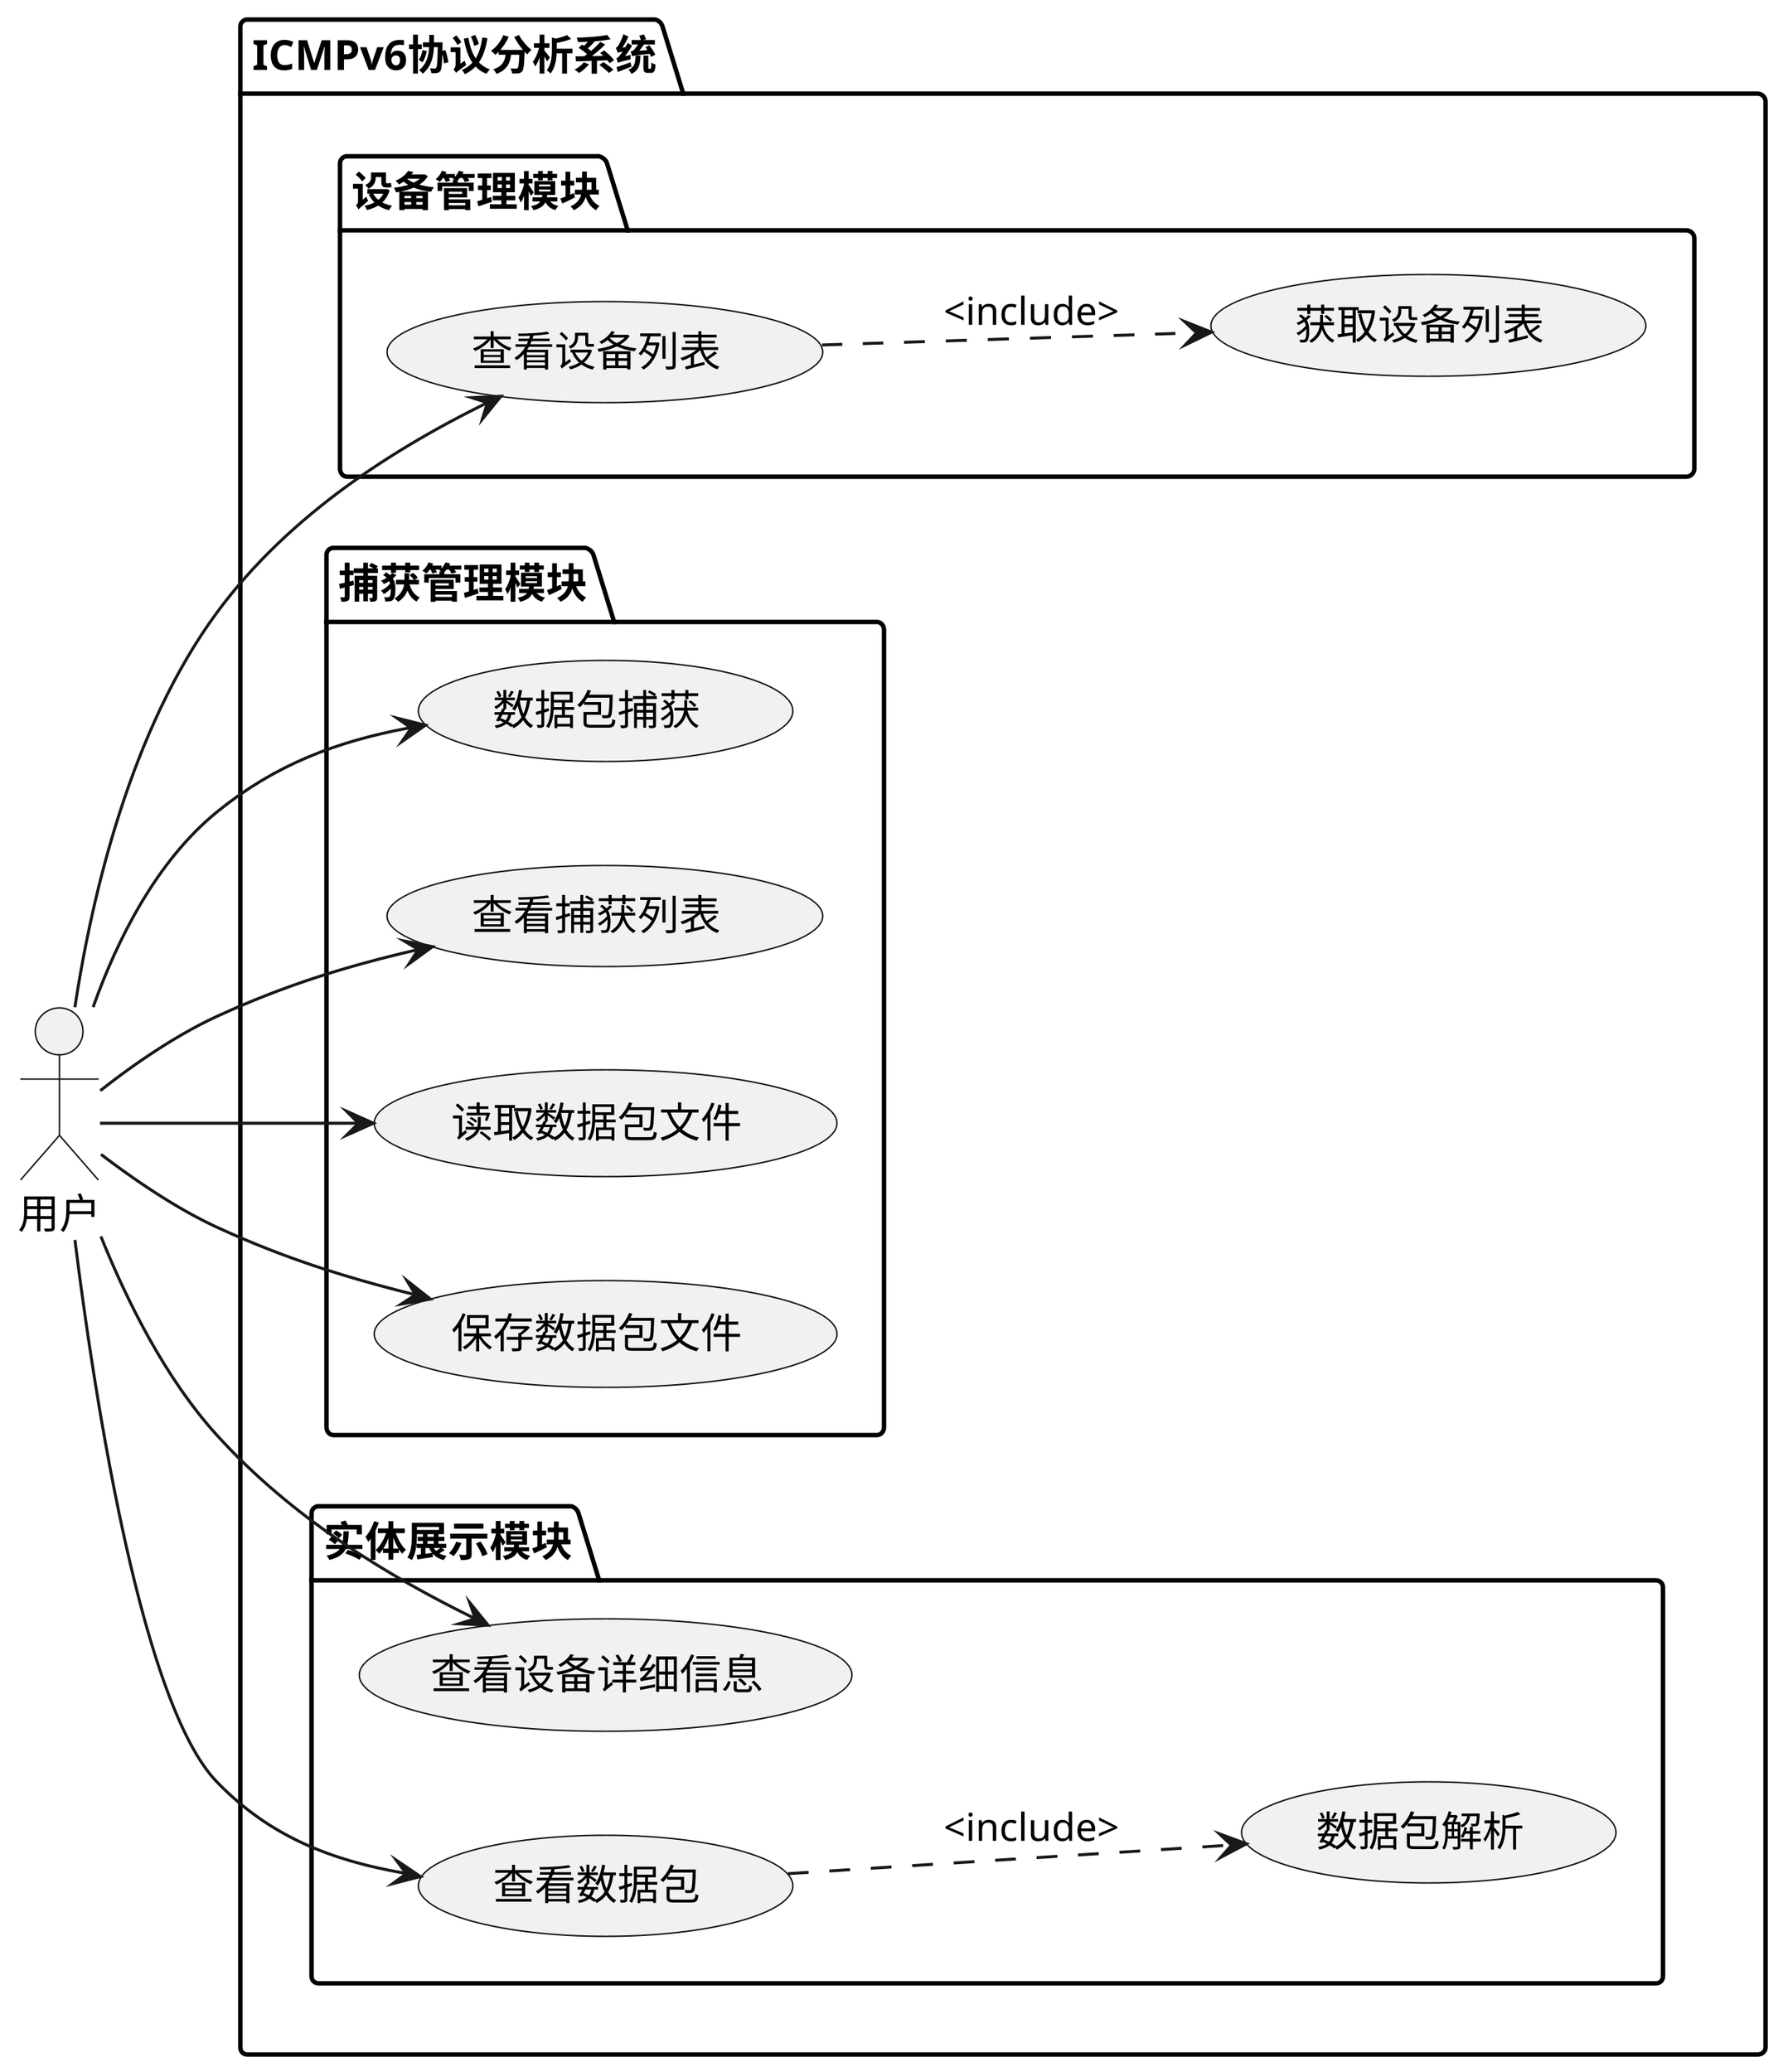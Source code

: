 ﻿@startuml
'https://plantuml.com/use-case-diagram

skinparam dpi 400
left to right direction

actor 用户 as User

package ICMPv6协议分析系统 {
    
    package 设备管理模块 {
        usecase 查看设备列表
        usecase 获取设备列表
    }
    
    package 捕获管理模块 {
        usecase 数据包捕获
        usecase 查看捕获列表
        usecase 读取数据包文件
        usecase 保存数据包文件
    }
    
    package 实体展示模块 {
        usecase 查看设备详细信息
        usecase 查看数据包
        usecase 数据包解析
    }
}

User --> 查看设备列表
User --> 数据包捕获
查看设备列表 ..> 获取设备列表: <include>

User --> 查看捕获列表
User --> 读取数据包文件
User --> 保存数据包文件
查看数据包 ..> 数据包解析 :<include>

User --> 查看设备详细信息
User --> 查看数据包

@enduml